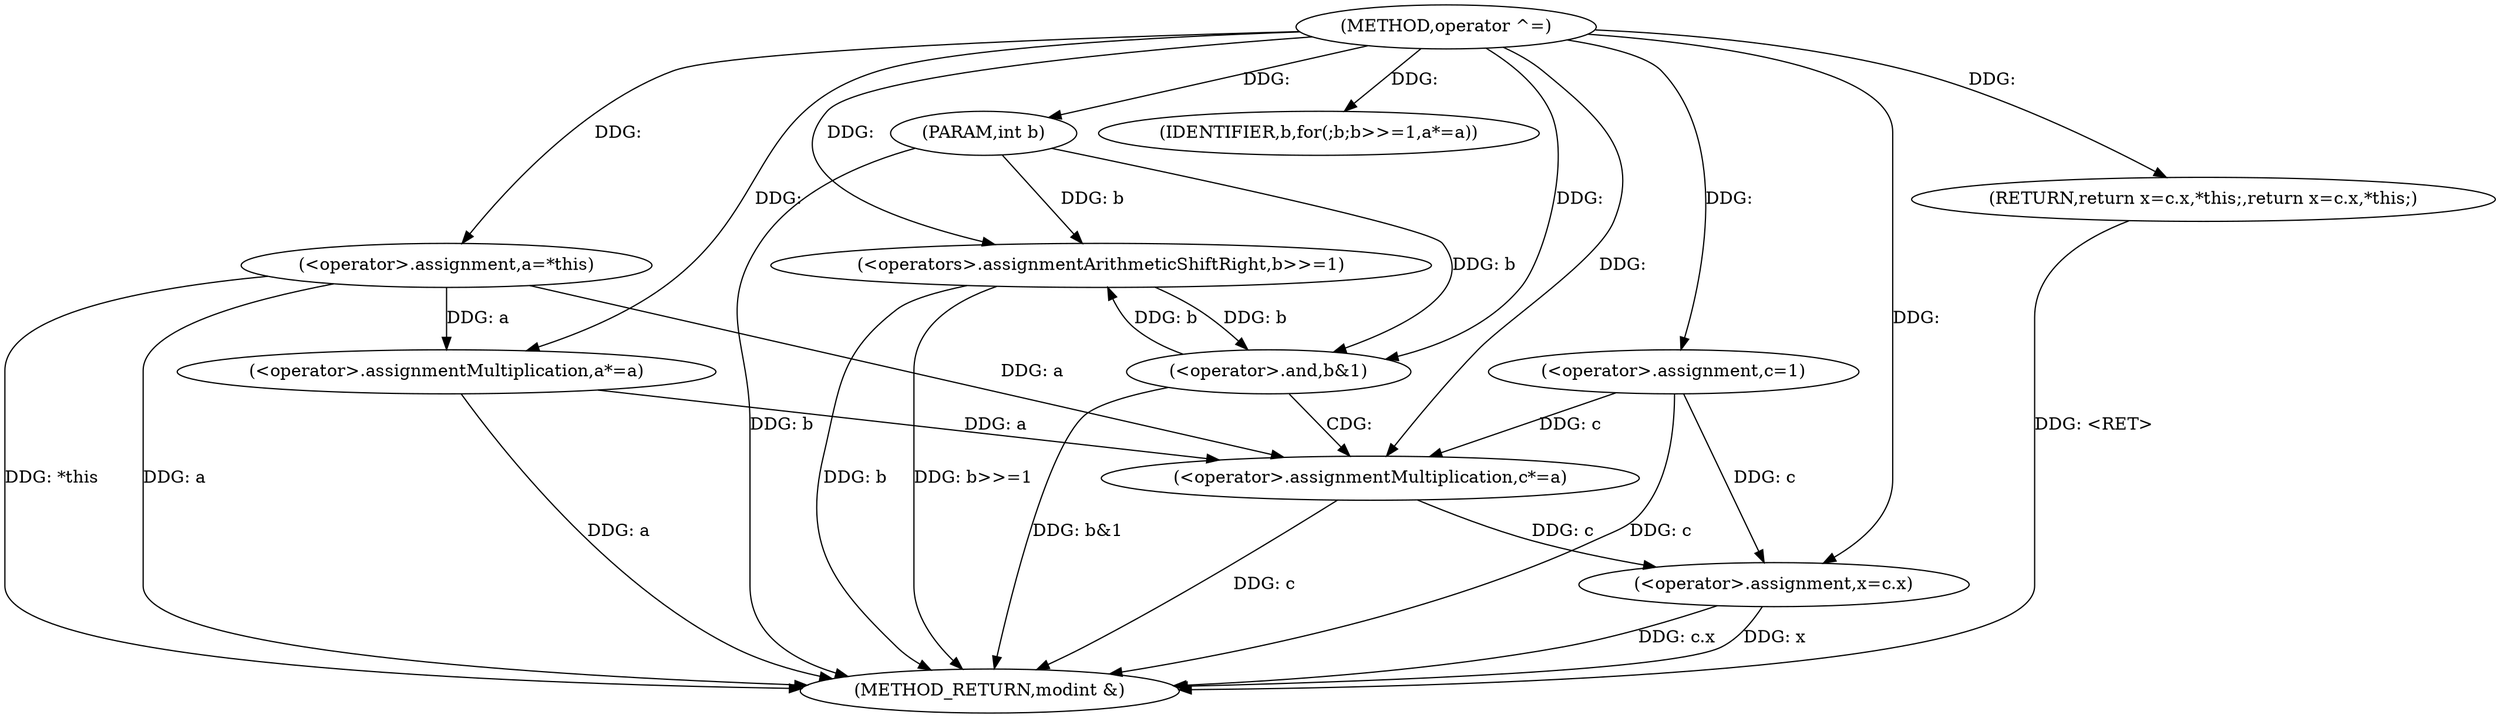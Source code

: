digraph "operator ^=" {  
"1000287" [label = "(METHOD,operator ^=)" ]
"1000324" [label = "(METHOD_RETURN,modint &)" ]
"1000288" [label = "(PARAM,int b)" ]
"1000291" [label = "(<operator>.assignment,a=*this)" ]
"1000296" [label = "(<operator>.assignment,c=1)" ]
"1000315" [label = "(RETURN,return x=c.x,*this;,return x=c.x,*this;)" ]
"1000300" [label = "(IDENTIFIER,b,for(;b;b>>=1,a*=a))" ]
"1000302" [label = "(<operators>.assignmentArithmeticShiftRight,b>>=1)" ]
"1000305" [label = "(<operator>.assignmentMultiplication,a*=a)" ]
"1000309" [label = "(<operator>.and,b&1)" ]
"1000312" [label = "(<operator>.assignmentMultiplication,c*=a)" ]
"1000317" [label = "(<operator>.assignment,x=c.x)" ]
  "1000288" -> "1000324"  [ label = "DDG: b"] 
  "1000291" -> "1000324"  [ label = "DDG: a"] 
  "1000291" -> "1000324"  [ label = "DDG: *this"] 
  "1000296" -> "1000324"  [ label = "DDG: c"] 
  "1000317" -> "1000324"  [ label = "DDG: c.x"] 
  "1000309" -> "1000324"  [ label = "DDG: b&1"] 
  "1000312" -> "1000324"  [ label = "DDG: c"] 
  "1000302" -> "1000324"  [ label = "DDG: b"] 
  "1000302" -> "1000324"  [ label = "DDG: b>>=1"] 
  "1000305" -> "1000324"  [ label = "DDG: a"] 
  "1000315" -> "1000324"  [ label = "DDG: <RET>"] 
  "1000317" -> "1000324"  [ label = "DDG: x"] 
  "1000287" -> "1000288"  [ label = "DDG: "] 
  "1000287" -> "1000296"  [ label = "DDG: "] 
  "1000287" -> "1000315"  [ label = "DDG: "] 
  "1000287" -> "1000291"  [ label = "DDG: "] 
  "1000287" -> "1000300"  [ label = "DDG: "] 
  "1000291" -> "1000305"  [ label = "DDG: a"] 
  "1000287" -> "1000305"  [ label = "DDG: "] 
  "1000291" -> "1000312"  [ label = "DDG: a"] 
  "1000305" -> "1000312"  [ label = "DDG: a"] 
  "1000287" -> "1000312"  [ label = "DDG: "] 
  "1000296" -> "1000317"  [ label = "DDG: c"] 
  "1000312" -> "1000317"  [ label = "DDG: c"] 
  "1000309" -> "1000302"  [ label = "DDG: b"] 
  "1000288" -> "1000302"  [ label = "DDG: b"] 
  "1000287" -> "1000302"  [ label = "DDG: "] 
  "1000302" -> "1000309"  [ label = "DDG: b"] 
  "1000288" -> "1000309"  [ label = "DDG: b"] 
  "1000287" -> "1000309"  [ label = "DDG: "] 
  "1000296" -> "1000312"  [ label = "DDG: c"] 
  "1000287" -> "1000317"  [ label = "DDG: "] 
  "1000309" -> "1000312"  [ label = "CDG: "] 
}
